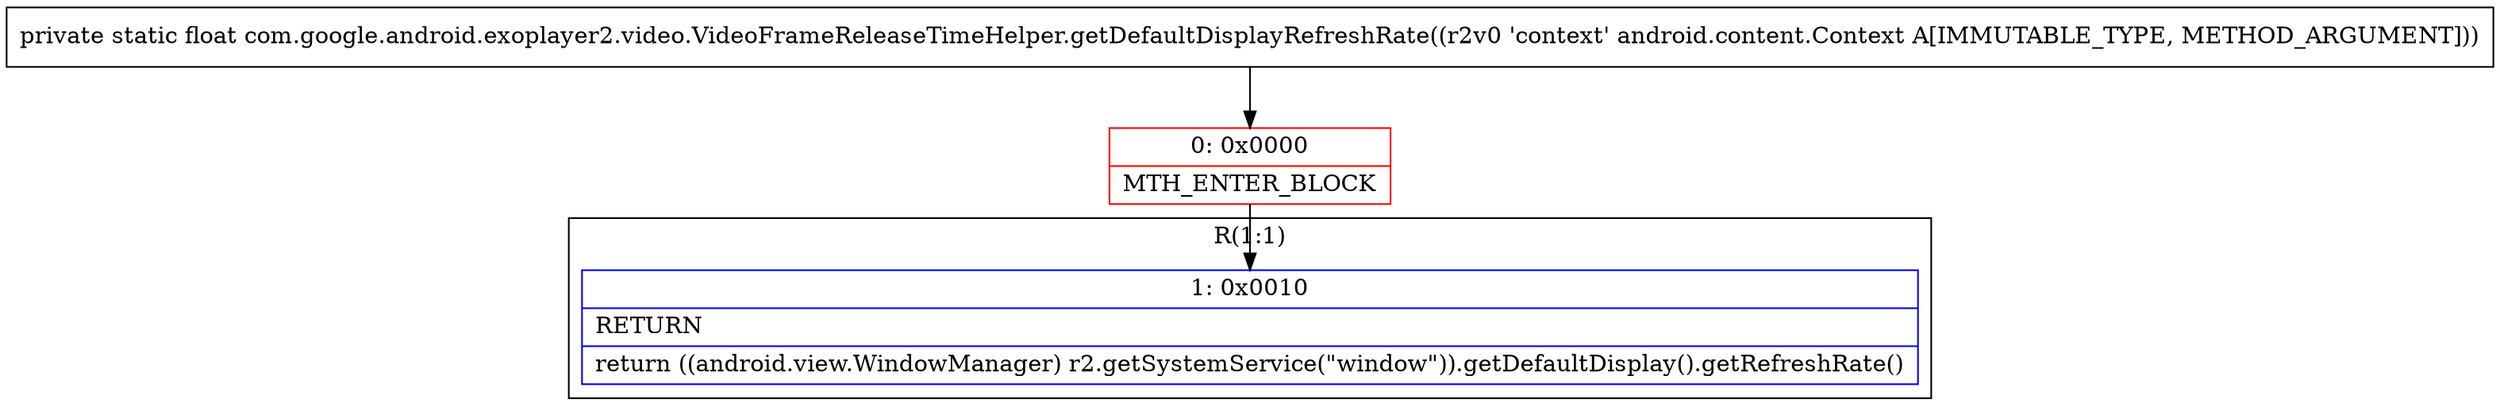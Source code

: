 digraph "CFG forcom.google.android.exoplayer2.video.VideoFrameReleaseTimeHelper.getDefaultDisplayRefreshRate(Landroid\/content\/Context;)F" {
subgraph cluster_Region_816824063 {
label = "R(1:1)";
node [shape=record,color=blue];
Node_1 [shape=record,label="{1\:\ 0x0010|RETURN\l|return ((android.view.WindowManager) r2.getSystemService(\"window\")).getDefaultDisplay().getRefreshRate()\l}"];
}
Node_0 [shape=record,color=red,label="{0\:\ 0x0000|MTH_ENTER_BLOCK\l}"];
MethodNode[shape=record,label="{private static float com.google.android.exoplayer2.video.VideoFrameReleaseTimeHelper.getDefaultDisplayRefreshRate((r2v0 'context' android.content.Context A[IMMUTABLE_TYPE, METHOD_ARGUMENT])) }"];
MethodNode -> Node_0;
Node_0 -> Node_1;
}

